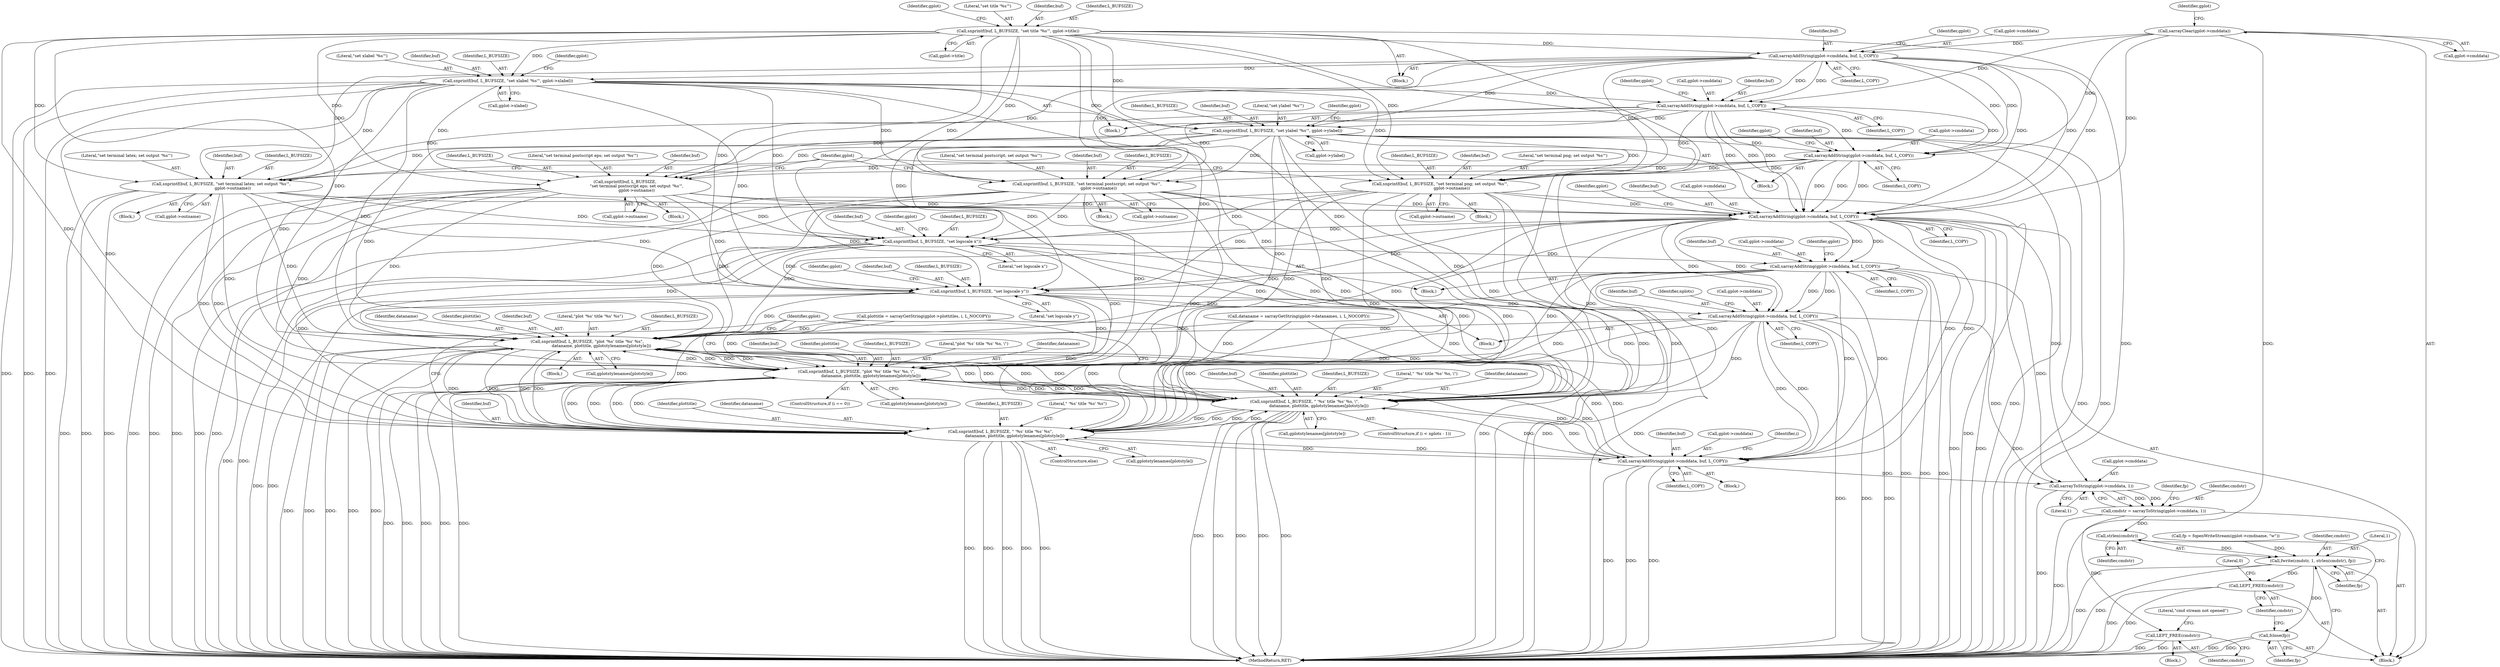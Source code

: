 digraph "0_leptonica_ee301cb2029db8a6289c5295daa42bba7715e99a_2@API" {
"1000287" [label="(Call,snprintf(buf, L_BUFSIZE, \"set logscale y\"))"];
"1000268" [label="(Call,sarrayAddString(gplot->cmddata, buf, L_COPY))"];
"1000245" [label="(Call,sarrayAddString(gplot->cmddata, buf, L_COPY))"];
"1000128" [label="(Call,sarrayClear(gplot->cmddata))"];
"1000180" [label="(Call,sarrayAddString(gplot->cmddata, buf, L_COPY))"];
"1000144" [label="(Call,sarrayAddString(gplot->cmddata, buf, L_COPY))"];
"1000137" [label="(Call,snprintf(buf, L_BUFSIZE, \"set title '%s'\", gplot->title))"];
"1000162" [label="(Call,sarrayAddString(gplot->cmddata, buf, L_COPY))"];
"1000155" [label="(Call,snprintf(buf, L_BUFSIZE, \"set xlabel '%s'\", gplot->xlabel))"];
"1000173" [label="(Call,snprintf(buf, L_BUFSIZE, \"set ylabel '%s'\", gplot->ylabel))"];
"1000193" [label="(Call,snprintf(buf, L_BUFSIZE, \"set terminal png; set output '%s'\",\n                  gplot->outname))"];
"1000208" [label="(Call,snprintf(buf, L_BUFSIZE, \"set terminal postscript; set output '%s'\",\n                  gplot->outname))"];
"1000238" [label="(Call,snprintf(buf, L_BUFSIZE, \"set terminal latex; set output '%s'\",\n                  gplot->outname))"];
"1000223" [label="(Call,snprintf(buf, L_BUFSIZE,\n                  \"set terminal postscript eps; set output '%s'\",\n                  gplot->outname))"];
"1000264" [label="(Call,snprintf(buf, L_BUFSIZE, \"set logscale x\"))"];
"1000291" [label="(Call,sarrayAddString(gplot->cmddata, buf, L_COPY))"];
"1000341" [label="(Call,snprintf(buf, L_BUFSIZE, \"plot '%s' title '%s' %s\",\n                      dataname, plottitle, gplotstylenames[plotstyle]))"];
"1000356" [label="(Call,snprintf(buf, L_BUFSIZE, \"plot '%s' title '%s' %s, \\\",\n                      dataname, plottitle, gplotstylenames[plotstyle]))"];
"1000372" [label="(Call,snprintf(buf, L_BUFSIZE, \" '%s' title '%s' %s, \\\",\n                      dataname, plottitle, gplotstylenames[plotstyle]))"];
"1000382" [label="(Call,snprintf(buf, L_BUFSIZE, \" '%s' title '%s' %s\",\n                      dataname, plottitle, gplotstylenames[plotstyle]))"];
"1000391" [label="(Call,sarrayAddString(gplot->cmddata, buf, L_COPY))"];
"1000399" [label="(Call,sarrayToString(gplot->cmddata, 1))"];
"1000397" [label="(Call,cmdstr = sarrayToString(gplot->cmddata, 1))"];
"1000415" [label="(Call,LEPT_FREE(cmdstr))"];
"1000425" [label="(Call,strlen(cmdstr))"];
"1000422" [label="(Call,fwrite(cmdstr, 1, strlen(cmdstr), fp))"];
"1000428" [label="(Call,fclose(fp))"];
"1000430" [label="(Call,LEPT_FREE(cmdstr))"];
"1000287" [label="(Call,snprintf(buf, L_BUFSIZE, \"set logscale y\"))"];
"1000148" [label="(Identifier,buf)"];
"1000195" [label="(Identifier,L_BUFSIZE)"];
"1000227" [label="(Call,gplot->outname)"];
"1000185" [label="(Identifier,L_COPY)"];
"1000429" [label="(Identifier,fp)"];
"1000387" [label="(Identifier,plottitle)"];
"1000155" [label="(Call,snprintf(buf, L_BUFSIZE, \"set xlabel '%s'\", gplot->xlabel))"];
"1000373" [label="(Identifier,buf)"];
"1000345" [label="(Identifier,dataname)"];
"1000293" [label="(Identifier,gplot)"];
"1000395" [label="(Identifier,buf)"];
"1000422" [label="(Call,fwrite(cmdstr, 1, strlen(cmdstr), fp))"];
"1000346" [label="(Identifier,plottitle)"];
"1000397" [label="(Call,cmdstr = sarrayToString(gplot->cmddata, 1))"];
"1000152" [label="(Identifier,gplot)"];
"1000357" [label="(Identifier,buf)"];
"1000377" [label="(Identifier,plottitle)"];
"1000240" [label="(Identifier,L_BUFSIZE)"];
"1000374" [label="(Identifier,L_BUFSIZE)"];
"1000177" [label="(Call,gplot->ylabel)"];
"1000272" [label="(Identifier,buf)"];
"1000295" [label="(Identifier,buf)"];
"1000425" [label="(Call,strlen(cmdstr))"];
"1000290" [label="(Literal,\"set logscale y\")"];
"1000386" [label="(Identifier,dataname)"];
"1000207" [label="(Block,)"];
"1000392" [label="(Call,gplot->cmddata)"];
"1000291" [label="(Call,sarrayAddString(gplot->cmddata, buf, L_COPY))"];
"1000384" [label="(Identifier,L_BUFSIZE)"];
"1000385" [label="(Literal,\" '%s' title '%s' %s\")"];
"1000273" [label="(Identifier,L_COPY)"];
"1000407" [label="(Identifier,fp)"];
"1000375" [label="(Literal,\" '%s' title '%s' %s, \\\")"];
"1000167" [label="(Identifier,L_COPY)"];
"1000157" [label="(Identifier,L_BUFSIZE)"];
"1000423" [label="(Identifier,cmdstr)"];
"1000172" [label="(Block,)"];
"1000154" [label="(Block,)"];
"1000193" [label="(Call,snprintf(buf, L_BUFSIZE, \"set terminal png; set output '%s'\",\n                  gplot->outname))"];
"1000321" [label="(Call,dataname = sarrayGetString(gplot->datanames, i, L_NOCOPY))"];
"1000176" [label="(Literal,\"set ylabel '%s'\")"];
"1000182" [label="(Identifier,gplot)"];
"1000361" [label="(Identifier,plottitle)"];
"1000296" [label="(Identifier,L_COPY)"];
"1000342" [label="(Identifier,buf)"];
"1000211" [label="(Literal,\"set terminal postscript; set output '%s'\")"];
"1000139" [label="(Identifier,L_BUFSIZE)"];
"1000225" [label="(Identifier,L_BUFSIZE)"];
"1000433" [label="(Literal,0)"];
"1000366" [label="(ControlStructure,if (i < nplots - 1))"];
"1000162" [label="(Call,sarrayAddString(gplot->cmddata, buf, L_COPY))"];
"1000383" [label="(Identifier,buf)"];
"1000267" [label="(Literal,\"set logscale x\")"];
"1000358" [label="(Identifier,L_BUFSIZE)"];
"1000288" [label="(Identifier,buf)"];
"1000250" [label="(Identifier,L_COPY)"];
"1000164" [label="(Identifier,gplot)"];
"1000382" [label="(Call,snprintf(buf, L_BUFSIZE, \" '%s' title '%s' %s\",\n                      dataname, plottitle, gplotstylenames[plotstyle]))"];
"1000352" [label="(ControlStructure,if (i == 0))"];
"1000238" [label="(Call,snprintf(buf, L_BUFSIZE, \"set terminal latex; set output '%s'\",\n                  gplot->outname))"];
"1000222" [label="(Block,)"];
"1000341" [label="(Call,snprintf(buf, L_BUFSIZE, \"plot '%s' title '%s' %s\",\n                      dataname, plottitle, gplotstylenames[plotstyle]))"];
"1000146" [label="(Identifier,gplot)"];
"1000359" [label="(Literal,\"plot '%s' title '%s' %s, \\\")"];
"1000255" [label="(Identifier,gplot)"];
"1000393" [label="(Identifier,gplot)"];
"1000194" [label="(Identifier,buf)"];
"1000431" [label="(Identifier,cmdstr)"];
"1000400" [label="(Call,gplot->cmddata)"];
"1000376" [label="(Identifier,dataname)"];
"1000129" [label="(Call,gplot->cmddata)"];
"1000430" [label="(Call,LEPT_FREE(cmdstr))"];
"1000415" [label="(Call,LEPT_FREE(cmdstr))"];
"1000197" [label="(Call,gplot->outname)"];
"1000344" [label="(Literal,\"plot '%s' title '%s' %s\")"];
"1000128" [label="(Call,sarrayClear(gplot->cmddata))"];
"1000268" [label="(Call,sarrayAddString(gplot->cmddata, buf, L_COPY))"];
"1000372" [label="(Call,snprintf(buf, L_BUFSIZE, \" '%s' title '%s' %s, \\\",\n                      dataname, plottitle, gplotstylenames[plotstyle]))"];
"1000414" [label="(Block,)"];
"1000416" [label="(Identifier,cmdstr)"];
"1000362" [label="(Call,gplotstylenames[plotstyle])"];
"1000249" [label="(Identifier,buf)"];
"1000298" [label="(Identifier,nplots)"];
"1000226" [label="(Literal,\"set terminal postscript eps; set output '%s'\")"];
"1000170" [label="(Identifier,gplot)"];
"1000237" [label="(Block,)"];
"1000159" [label="(Call,gplot->xlabel)"];
"1000192" [label="(Block,)"];
"1000140" [label="(Literal,\"set title '%s'\")"];
"1000241" [label="(Literal,\"set terminal latex; set output '%s'\")"];
"1000427" [label="(Identifier,fp)"];
"1000209" [label="(Identifier,buf)"];
"1000145" [label="(Call,gplot->cmddata)"];
"1000265" [label="(Identifier,buf)"];
"1000180" [label="(Call,sarrayAddString(gplot->cmddata, buf, L_COPY))"];
"1000181" [label="(Call,gplot->cmddata)"];
"1000424" [label="(Literal,1)"];
"1000137" [label="(Call,snprintf(buf, L_BUFSIZE, \"set title '%s'\", gplot->title))"];
"1000173" [label="(Call,snprintf(buf, L_BUFSIZE, \"set ylabel '%s'\", gplot->ylabel))"];
"1000356" [label="(Call,snprintf(buf, L_BUFSIZE, \"plot '%s' title '%s' %s, \\\",\n                      dataname, plottitle, gplotstylenames[plotstyle]))"];
"1000381" [label="(ControlStructure,else)"];
"1000343" [label="(Identifier,L_BUFSIZE)"];
"1000286" [label="(Block,)"];
"1000158" [label="(Literal,\"set xlabel '%s'\")"];
"1000347" [label="(Call,gplotstylenames[plotstyle])"];
"1000210" [label="(Identifier,L_BUFSIZE)"];
"1000391" [label="(Call,sarrayAddString(gplot->cmddata, buf, L_COPY))"];
"1000312" [label="(Block,)"];
"1000403" [label="(Literal,1)"];
"1000434" [label="(MethodReturn,RET)"];
"1000399" [label="(Call,sarrayToString(gplot->cmddata, 1))"];
"1000269" [label="(Call,gplot->cmddata)"];
"1000189" [label="(Identifier,gplot)"];
"1000246" [label="(Call,gplot->cmddata)"];
"1000138" [label="(Identifier,buf)"];
"1000245" [label="(Call,sarrayAddString(gplot->cmddata, buf, L_COPY))"];
"1000175" [label="(Identifier,L_BUFSIZE)"];
"1000340" [label="(Block,)"];
"1000208" [label="(Call,snprintf(buf, L_BUFSIZE, \"set terminal postscript; set output '%s'\",\n                  gplot->outname))"];
"1000149" [label="(Identifier,L_COPY)"];
"1000278" [label="(Identifier,gplot)"];
"1000109" [label="(Block,)"];
"1000163" [label="(Call,gplot->cmddata)"];
"1000196" [label="(Literal,\"set terminal png; set output '%s'\")"];
"1000426" [label="(Identifier,cmdstr)"];
"1000224" [label="(Identifier,buf)"];
"1000174" [label="(Identifier,buf)"];
"1000398" [label="(Identifier,cmdstr)"];
"1000360" [label="(Identifier,dataname)"];
"1000311" [label="(Identifier,i)"];
"1000166" [label="(Identifier,buf)"];
"1000270" [label="(Identifier,gplot)"];
"1000419" [label="(Literal,\"cmd stream not opened\")"];
"1000239" [label="(Identifier,buf)"];
"1000406" [label="(Call,fp = fopenWriteStream(gplot->cmdname, \"w\"))"];
"1000378" [label="(Call,gplotstylenames[plotstyle])"];
"1000313" [label="(Call,plottitle = sarrayGetString(gplot->plottitles, i, L_NOCOPY))"];
"1000388" [label="(Call,gplotstylenames[plotstyle])"];
"1000144" [label="(Call,sarrayAddString(gplot->cmddata, buf, L_COPY))"];
"1000242" [label="(Call,gplot->outname)"];
"1000289" [label="(Identifier,L_BUFSIZE)"];
"1000264" [label="(Call,snprintf(buf, L_BUFSIZE, \"set logscale x\"))"];
"1000396" [label="(Identifier,L_COPY)"];
"1000428" [label="(Call,fclose(fp))"];
"1000212" [label="(Call,gplot->outname)"];
"1000292" [label="(Call,gplot->cmddata)"];
"1000141" [label="(Call,gplot->title)"];
"1000156" [label="(Identifier,buf)"];
"1000247" [label="(Identifier,gplot)"];
"1000266" [label="(Identifier,L_BUFSIZE)"];
"1000263" [label="(Block,)"];
"1000184" [label="(Identifier,buf)"];
"1000223" [label="(Call,snprintf(buf, L_BUFSIZE,\n                  \"set terminal postscript eps; set output '%s'\",\n                  gplot->outname))"];
"1000136" [label="(Block,)"];
"1000134" [label="(Identifier,gplot)"];
"1000287" -> "1000286"  [label="AST: "];
"1000287" -> "1000290"  [label="CFG: "];
"1000288" -> "1000287"  [label="AST: "];
"1000289" -> "1000287"  [label="AST: "];
"1000290" -> "1000287"  [label="AST: "];
"1000293" -> "1000287"  [label="CFG: "];
"1000287" -> "1000434"  [label="DDG: "];
"1000287" -> "1000434"  [label="DDG: "];
"1000268" -> "1000287"  [label="DDG: "];
"1000245" -> "1000287"  [label="DDG: "];
"1000223" -> "1000287"  [label="DDG: "];
"1000208" -> "1000287"  [label="DDG: "];
"1000155" -> "1000287"  [label="DDG: "];
"1000238" -> "1000287"  [label="DDG: "];
"1000137" -> "1000287"  [label="DDG: "];
"1000193" -> "1000287"  [label="DDG: "];
"1000264" -> "1000287"  [label="DDG: "];
"1000173" -> "1000287"  [label="DDG: "];
"1000287" -> "1000291"  [label="DDG: "];
"1000287" -> "1000341"  [label="DDG: "];
"1000287" -> "1000356"  [label="DDG: "];
"1000287" -> "1000372"  [label="DDG: "];
"1000287" -> "1000382"  [label="DDG: "];
"1000268" -> "1000263"  [label="AST: "];
"1000268" -> "1000273"  [label="CFG: "];
"1000269" -> "1000268"  [label="AST: "];
"1000272" -> "1000268"  [label="AST: "];
"1000273" -> "1000268"  [label="AST: "];
"1000278" -> "1000268"  [label="CFG: "];
"1000268" -> "1000434"  [label="DDG: "];
"1000268" -> "1000434"  [label="DDG: "];
"1000268" -> "1000434"  [label="DDG: "];
"1000245" -> "1000268"  [label="DDG: "];
"1000245" -> "1000268"  [label="DDG: "];
"1000264" -> "1000268"  [label="DDG: "];
"1000268" -> "1000291"  [label="DDG: "];
"1000268" -> "1000291"  [label="DDG: "];
"1000268" -> "1000341"  [label="DDG: "];
"1000268" -> "1000356"  [label="DDG: "];
"1000268" -> "1000372"  [label="DDG: "];
"1000268" -> "1000382"  [label="DDG: "];
"1000268" -> "1000391"  [label="DDG: "];
"1000268" -> "1000391"  [label="DDG: "];
"1000268" -> "1000399"  [label="DDG: "];
"1000245" -> "1000109"  [label="AST: "];
"1000245" -> "1000250"  [label="CFG: "];
"1000246" -> "1000245"  [label="AST: "];
"1000249" -> "1000245"  [label="AST: "];
"1000250" -> "1000245"  [label="AST: "];
"1000255" -> "1000245"  [label="CFG: "];
"1000245" -> "1000434"  [label="DDG: "];
"1000245" -> "1000434"  [label="DDG: "];
"1000245" -> "1000434"  [label="DDG: "];
"1000128" -> "1000245"  [label="DDG: "];
"1000180" -> "1000245"  [label="DDG: "];
"1000180" -> "1000245"  [label="DDG: "];
"1000180" -> "1000245"  [label="DDG: "];
"1000144" -> "1000245"  [label="DDG: "];
"1000144" -> "1000245"  [label="DDG: "];
"1000144" -> "1000245"  [label="DDG: "];
"1000162" -> "1000245"  [label="DDG: "];
"1000162" -> "1000245"  [label="DDG: "];
"1000162" -> "1000245"  [label="DDG: "];
"1000193" -> "1000245"  [label="DDG: "];
"1000208" -> "1000245"  [label="DDG: "];
"1000238" -> "1000245"  [label="DDG: "];
"1000223" -> "1000245"  [label="DDG: "];
"1000245" -> "1000264"  [label="DDG: "];
"1000245" -> "1000291"  [label="DDG: "];
"1000245" -> "1000291"  [label="DDG: "];
"1000245" -> "1000341"  [label="DDG: "];
"1000245" -> "1000356"  [label="DDG: "];
"1000245" -> "1000372"  [label="DDG: "];
"1000245" -> "1000382"  [label="DDG: "];
"1000245" -> "1000391"  [label="DDG: "];
"1000245" -> "1000391"  [label="DDG: "];
"1000245" -> "1000399"  [label="DDG: "];
"1000128" -> "1000109"  [label="AST: "];
"1000128" -> "1000129"  [label="CFG: "];
"1000129" -> "1000128"  [label="AST: "];
"1000134" -> "1000128"  [label="CFG: "];
"1000128" -> "1000434"  [label="DDG: "];
"1000128" -> "1000144"  [label="DDG: "];
"1000128" -> "1000162"  [label="DDG: "];
"1000128" -> "1000180"  [label="DDG: "];
"1000180" -> "1000172"  [label="AST: "];
"1000180" -> "1000185"  [label="CFG: "];
"1000181" -> "1000180"  [label="AST: "];
"1000184" -> "1000180"  [label="AST: "];
"1000185" -> "1000180"  [label="AST: "];
"1000189" -> "1000180"  [label="CFG: "];
"1000144" -> "1000180"  [label="DDG: "];
"1000144" -> "1000180"  [label="DDG: "];
"1000162" -> "1000180"  [label="DDG: "];
"1000162" -> "1000180"  [label="DDG: "];
"1000173" -> "1000180"  [label="DDG: "];
"1000180" -> "1000193"  [label="DDG: "];
"1000180" -> "1000208"  [label="DDG: "];
"1000180" -> "1000223"  [label="DDG: "];
"1000180" -> "1000238"  [label="DDG: "];
"1000144" -> "1000136"  [label="AST: "];
"1000144" -> "1000149"  [label="CFG: "];
"1000145" -> "1000144"  [label="AST: "];
"1000148" -> "1000144"  [label="AST: "];
"1000149" -> "1000144"  [label="AST: "];
"1000152" -> "1000144"  [label="CFG: "];
"1000137" -> "1000144"  [label="DDG: "];
"1000144" -> "1000155"  [label="DDG: "];
"1000144" -> "1000162"  [label="DDG: "];
"1000144" -> "1000162"  [label="DDG: "];
"1000144" -> "1000173"  [label="DDG: "];
"1000144" -> "1000193"  [label="DDG: "];
"1000144" -> "1000208"  [label="DDG: "];
"1000144" -> "1000223"  [label="DDG: "];
"1000144" -> "1000238"  [label="DDG: "];
"1000137" -> "1000136"  [label="AST: "];
"1000137" -> "1000141"  [label="CFG: "];
"1000138" -> "1000137"  [label="AST: "];
"1000139" -> "1000137"  [label="AST: "];
"1000140" -> "1000137"  [label="AST: "];
"1000141" -> "1000137"  [label="AST: "];
"1000146" -> "1000137"  [label="CFG: "];
"1000137" -> "1000434"  [label="DDG: "];
"1000137" -> "1000434"  [label="DDG: "];
"1000137" -> "1000434"  [label="DDG: "];
"1000137" -> "1000155"  [label="DDG: "];
"1000137" -> "1000173"  [label="DDG: "];
"1000137" -> "1000193"  [label="DDG: "];
"1000137" -> "1000208"  [label="DDG: "];
"1000137" -> "1000223"  [label="DDG: "];
"1000137" -> "1000238"  [label="DDG: "];
"1000137" -> "1000264"  [label="DDG: "];
"1000137" -> "1000341"  [label="DDG: "];
"1000137" -> "1000356"  [label="DDG: "];
"1000137" -> "1000372"  [label="DDG: "];
"1000137" -> "1000382"  [label="DDG: "];
"1000162" -> "1000154"  [label="AST: "];
"1000162" -> "1000167"  [label="CFG: "];
"1000163" -> "1000162"  [label="AST: "];
"1000166" -> "1000162"  [label="AST: "];
"1000167" -> "1000162"  [label="AST: "];
"1000170" -> "1000162"  [label="CFG: "];
"1000155" -> "1000162"  [label="DDG: "];
"1000162" -> "1000173"  [label="DDG: "];
"1000162" -> "1000193"  [label="DDG: "];
"1000162" -> "1000208"  [label="DDG: "];
"1000162" -> "1000223"  [label="DDG: "];
"1000162" -> "1000238"  [label="DDG: "];
"1000155" -> "1000154"  [label="AST: "];
"1000155" -> "1000159"  [label="CFG: "];
"1000156" -> "1000155"  [label="AST: "];
"1000157" -> "1000155"  [label="AST: "];
"1000158" -> "1000155"  [label="AST: "];
"1000159" -> "1000155"  [label="AST: "];
"1000164" -> "1000155"  [label="CFG: "];
"1000155" -> "1000434"  [label="DDG: "];
"1000155" -> "1000434"  [label="DDG: "];
"1000155" -> "1000434"  [label="DDG: "];
"1000155" -> "1000173"  [label="DDG: "];
"1000155" -> "1000193"  [label="DDG: "];
"1000155" -> "1000208"  [label="DDG: "];
"1000155" -> "1000223"  [label="DDG: "];
"1000155" -> "1000238"  [label="DDG: "];
"1000155" -> "1000264"  [label="DDG: "];
"1000155" -> "1000341"  [label="DDG: "];
"1000155" -> "1000356"  [label="DDG: "];
"1000155" -> "1000372"  [label="DDG: "];
"1000155" -> "1000382"  [label="DDG: "];
"1000173" -> "1000172"  [label="AST: "];
"1000173" -> "1000177"  [label="CFG: "];
"1000174" -> "1000173"  [label="AST: "];
"1000175" -> "1000173"  [label="AST: "];
"1000176" -> "1000173"  [label="AST: "];
"1000177" -> "1000173"  [label="AST: "];
"1000182" -> "1000173"  [label="CFG: "];
"1000173" -> "1000434"  [label="DDG: "];
"1000173" -> "1000434"  [label="DDG: "];
"1000173" -> "1000434"  [label="DDG: "];
"1000173" -> "1000193"  [label="DDG: "];
"1000173" -> "1000208"  [label="DDG: "];
"1000173" -> "1000223"  [label="DDG: "];
"1000173" -> "1000238"  [label="DDG: "];
"1000173" -> "1000264"  [label="DDG: "];
"1000173" -> "1000341"  [label="DDG: "];
"1000173" -> "1000356"  [label="DDG: "];
"1000173" -> "1000372"  [label="DDG: "];
"1000173" -> "1000382"  [label="DDG: "];
"1000193" -> "1000192"  [label="AST: "];
"1000193" -> "1000197"  [label="CFG: "];
"1000194" -> "1000193"  [label="AST: "];
"1000195" -> "1000193"  [label="AST: "];
"1000196" -> "1000193"  [label="AST: "];
"1000197" -> "1000193"  [label="AST: "];
"1000247" -> "1000193"  [label="CFG: "];
"1000193" -> "1000434"  [label="DDG: "];
"1000193" -> "1000434"  [label="DDG: "];
"1000193" -> "1000434"  [label="DDG: "];
"1000193" -> "1000264"  [label="DDG: "];
"1000193" -> "1000341"  [label="DDG: "];
"1000193" -> "1000356"  [label="DDG: "];
"1000193" -> "1000372"  [label="DDG: "];
"1000193" -> "1000382"  [label="DDG: "];
"1000208" -> "1000207"  [label="AST: "];
"1000208" -> "1000212"  [label="CFG: "];
"1000209" -> "1000208"  [label="AST: "];
"1000210" -> "1000208"  [label="AST: "];
"1000211" -> "1000208"  [label="AST: "];
"1000212" -> "1000208"  [label="AST: "];
"1000247" -> "1000208"  [label="CFG: "];
"1000208" -> "1000434"  [label="DDG: "];
"1000208" -> "1000434"  [label="DDG: "];
"1000208" -> "1000434"  [label="DDG: "];
"1000208" -> "1000264"  [label="DDG: "];
"1000208" -> "1000341"  [label="DDG: "];
"1000208" -> "1000356"  [label="DDG: "];
"1000208" -> "1000372"  [label="DDG: "];
"1000208" -> "1000382"  [label="DDG: "];
"1000238" -> "1000237"  [label="AST: "];
"1000238" -> "1000242"  [label="CFG: "];
"1000239" -> "1000238"  [label="AST: "];
"1000240" -> "1000238"  [label="AST: "];
"1000241" -> "1000238"  [label="AST: "];
"1000242" -> "1000238"  [label="AST: "];
"1000247" -> "1000238"  [label="CFG: "];
"1000238" -> "1000434"  [label="DDG: "];
"1000238" -> "1000434"  [label="DDG: "];
"1000238" -> "1000434"  [label="DDG: "];
"1000238" -> "1000264"  [label="DDG: "];
"1000238" -> "1000341"  [label="DDG: "];
"1000238" -> "1000356"  [label="DDG: "];
"1000238" -> "1000372"  [label="DDG: "];
"1000238" -> "1000382"  [label="DDG: "];
"1000223" -> "1000222"  [label="AST: "];
"1000223" -> "1000227"  [label="CFG: "];
"1000224" -> "1000223"  [label="AST: "];
"1000225" -> "1000223"  [label="AST: "];
"1000226" -> "1000223"  [label="AST: "];
"1000227" -> "1000223"  [label="AST: "];
"1000247" -> "1000223"  [label="CFG: "];
"1000223" -> "1000434"  [label="DDG: "];
"1000223" -> "1000434"  [label="DDG: "];
"1000223" -> "1000434"  [label="DDG: "];
"1000223" -> "1000264"  [label="DDG: "];
"1000223" -> "1000341"  [label="DDG: "];
"1000223" -> "1000356"  [label="DDG: "];
"1000223" -> "1000372"  [label="DDG: "];
"1000223" -> "1000382"  [label="DDG: "];
"1000264" -> "1000263"  [label="AST: "];
"1000264" -> "1000267"  [label="CFG: "];
"1000265" -> "1000264"  [label="AST: "];
"1000266" -> "1000264"  [label="AST: "];
"1000267" -> "1000264"  [label="AST: "];
"1000270" -> "1000264"  [label="CFG: "];
"1000264" -> "1000434"  [label="DDG: "];
"1000264" -> "1000434"  [label="DDG: "];
"1000264" -> "1000341"  [label="DDG: "];
"1000264" -> "1000356"  [label="DDG: "];
"1000264" -> "1000372"  [label="DDG: "];
"1000264" -> "1000382"  [label="DDG: "];
"1000291" -> "1000286"  [label="AST: "];
"1000291" -> "1000296"  [label="CFG: "];
"1000292" -> "1000291"  [label="AST: "];
"1000295" -> "1000291"  [label="AST: "];
"1000296" -> "1000291"  [label="AST: "];
"1000298" -> "1000291"  [label="CFG: "];
"1000291" -> "1000434"  [label="DDG: "];
"1000291" -> "1000434"  [label="DDG: "];
"1000291" -> "1000434"  [label="DDG: "];
"1000291" -> "1000341"  [label="DDG: "];
"1000291" -> "1000356"  [label="DDG: "];
"1000291" -> "1000372"  [label="DDG: "];
"1000291" -> "1000382"  [label="DDG: "];
"1000291" -> "1000391"  [label="DDG: "];
"1000291" -> "1000391"  [label="DDG: "];
"1000291" -> "1000399"  [label="DDG: "];
"1000341" -> "1000340"  [label="AST: "];
"1000341" -> "1000347"  [label="CFG: "];
"1000342" -> "1000341"  [label="AST: "];
"1000343" -> "1000341"  [label="AST: "];
"1000344" -> "1000341"  [label="AST: "];
"1000345" -> "1000341"  [label="AST: "];
"1000346" -> "1000341"  [label="AST: "];
"1000347" -> "1000341"  [label="AST: "];
"1000393" -> "1000341"  [label="CFG: "];
"1000341" -> "1000434"  [label="DDG: "];
"1000341" -> "1000434"  [label="DDG: "];
"1000341" -> "1000434"  [label="DDG: "];
"1000341" -> "1000434"  [label="DDG: "];
"1000341" -> "1000434"  [label="DDG: "];
"1000391" -> "1000341"  [label="DDG: "];
"1000372" -> "1000341"  [label="DDG: "];
"1000372" -> "1000341"  [label="DDG: "];
"1000382" -> "1000341"  [label="DDG: "];
"1000382" -> "1000341"  [label="DDG: "];
"1000356" -> "1000341"  [label="DDG: "];
"1000356" -> "1000341"  [label="DDG: "];
"1000321" -> "1000341"  [label="DDG: "];
"1000313" -> "1000341"  [label="DDG: "];
"1000341" -> "1000356"  [label="DDG: "];
"1000341" -> "1000356"  [label="DDG: "];
"1000341" -> "1000372"  [label="DDG: "];
"1000341" -> "1000372"  [label="DDG: "];
"1000341" -> "1000382"  [label="DDG: "];
"1000341" -> "1000382"  [label="DDG: "];
"1000341" -> "1000391"  [label="DDG: "];
"1000356" -> "1000352"  [label="AST: "];
"1000356" -> "1000362"  [label="CFG: "];
"1000357" -> "1000356"  [label="AST: "];
"1000358" -> "1000356"  [label="AST: "];
"1000359" -> "1000356"  [label="AST: "];
"1000360" -> "1000356"  [label="AST: "];
"1000361" -> "1000356"  [label="AST: "];
"1000362" -> "1000356"  [label="AST: "];
"1000393" -> "1000356"  [label="CFG: "];
"1000356" -> "1000434"  [label="DDG: "];
"1000356" -> "1000434"  [label="DDG: "];
"1000356" -> "1000434"  [label="DDG: "];
"1000356" -> "1000434"  [label="DDG: "];
"1000356" -> "1000434"  [label="DDG: "];
"1000391" -> "1000356"  [label="DDG: "];
"1000372" -> "1000356"  [label="DDG: "];
"1000372" -> "1000356"  [label="DDG: "];
"1000382" -> "1000356"  [label="DDG: "];
"1000382" -> "1000356"  [label="DDG: "];
"1000321" -> "1000356"  [label="DDG: "];
"1000313" -> "1000356"  [label="DDG: "];
"1000356" -> "1000372"  [label="DDG: "];
"1000356" -> "1000372"  [label="DDG: "];
"1000356" -> "1000382"  [label="DDG: "];
"1000356" -> "1000382"  [label="DDG: "];
"1000356" -> "1000391"  [label="DDG: "];
"1000372" -> "1000366"  [label="AST: "];
"1000372" -> "1000378"  [label="CFG: "];
"1000373" -> "1000372"  [label="AST: "];
"1000374" -> "1000372"  [label="AST: "];
"1000375" -> "1000372"  [label="AST: "];
"1000376" -> "1000372"  [label="AST: "];
"1000377" -> "1000372"  [label="AST: "];
"1000378" -> "1000372"  [label="AST: "];
"1000393" -> "1000372"  [label="CFG: "];
"1000372" -> "1000434"  [label="DDG: "];
"1000372" -> "1000434"  [label="DDG: "];
"1000372" -> "1000434"  [label="DDG: "];
"1000372" -> "1000434"  [label="DDG: "];
"1000372" -> "1000434"  [label="DDG: "];
"1000391" -> "1000372"  [label="DDG: "];
"1000382" -> "1000372"  [label="DDG: "];
"1000382" -> "1000372"  [label="DDG: "];
"1000321" -> "1000372"  [label="DDG: "];
"1000313" -> "1000372"  [label="DDG: "];
"1000372" -> "1000382"  [label="DDG: "];
"1000372" -> "1000382"  [label="DDG: "];
"1000372" -> "1000391"  [label="DDG: "];
"1000382" -> "1000381"  [label="AST: "];
"1000382" -> "1000388"  [label="CFG: "];
"1000383" -> "1000382"  [label="AST: "];
"1000384" -> "1000382"  [label="AST: "];
"1000385" -> "1000382"  [label="AST: "];
"1000386" -> "1000382"  [label="AST: "];
"1000387" -> "1000382"  [label="AST: "];
"1000388" -> "1000382"  [label="AST: "];
"1000393" -> "1000382"  [label="CFG: "];
"1000382" -> "1000434"  [label="DDG: "];
"1000382" -> "1000434"  [label="DDG: "];
"1000382" -> "1000434"  [label="DDG: "];
"1000382" -> "1000434"  [label="DDG: "];
"1000382" -> "1000434"  [label="DDG: "];
"1000391" -> "1000382"  [label="DDG: "];
"1000321" -> "1000382"  [label="DDG: "];
"1000313" -> "1000382"  [label="DDG: "];
"1000382" -> "1000391"  [label="DDG: "];
"1000391" -> "1000312"  [label="AST: "];
"1000391" -> "1000396"  [label="CFG: "];
"1000392" -> "1000391"  [label="AST: "];
"1000395" -> "1000391"  [label="AST: "];
"1000396" -> "1000391"  [label="AST: "];
"1000311" -> "1000391"  [label="CFG: "];
"1000391" -> "1000434"  [label="DDG: "];
"1000391" -> "1000434"  [label="DDG: "];
"1000391" -> "1000434"  [label="DDG: "];
"1000391" -> "1000399"  [label="DDG: "];
"1000399" -> "1000397"  [label="AST: "];
"1000399" -> "1000403"  [label="CFG: "];
"1000400" -> "1000399"  [label="AST: "];
"1000403" -> "1000399"  [label="AST: "];
"1000397" -> "1000399"  [label="CFG: "];
"1000399" -> "1000434"  [label="DDG: "];
"1000399" -> "1000397"  [label="DDG: "];
"1000399" -> "1000397"  [label="DDG: "];
"1000397" -> "1000109"  [label="AST: "];
"1000398" -> "1000397"  [label="AST: "];
"1000407" -> "1000397"  [label="CFG: "];
"1000397" -> "1000434"  [label="DDG: "];
"1000397" -> "1000415"  [label="DDG: "];
"1000397" -> "1000425"  [label="DDG: "];
"1000415" -> "1000414"  [label="AST: "];
"1000415" -> "1000416"  [label="CFG: "];
"1000416" -> "1000415"  [label="AST: "];
"1000419" -> "1000415"  [label="CFG: "];
"1000415" -> "1000434"  [label="DDG: "];
"1000415" -> "1000434"  [label="DDG: "];
"1000425" -> "1000422"  [label="AST: "];
"1000425" -> "1000426"  [label="CFG: "];
"1000426" -> "1000425"  [label="AST: "];
"1000427" -> "1000425"  [label="CFG: "];
"1000425" -> "1000422"  [label="DDG: "];
"1000422" -> "1000109"  [label="AST: "];
"1000422" -> "1000427"  [label="CFG: "];
"1000423" -> "1000422"  [label="AST: "];
"1000424" -> "1000422"  [label="AST: "];
"1000427" -> "1000422"  [label="AST: "];
"1000429" -> "1000422"  [label="CFG: "];
"1000422" -> "1000434"  [label="DDG: "];
"1000422" -> "1000434"  [label="DDG: "];
"1000406" -> "1000422"  [label="DDG: "];
"1000422" -> "1000428"  [label="DDG: "];
"1000422" -> "1000430"  [label="DDG: "];
"1000428" -> "1000109"  [label="AST: "];
"1000428" -> "1000429"  [label="CFG: "];
"1000429" -> "1000428"  [label="AST: "];
"1000431" -> "1000428"  [label="CFG: "];
"1000428" -> "1000434"  [label="DDG: "];
"1000428" -> "1000434"  [label="DDG: "];
"1000430" -> "1000109"  [label="AST: "];
"1000430" -> "1000431"  [label="CFG: "];
"1000431" -> "1000430"  [label="AST: "];
"1000433" -> "1000430"  [label="CFG: "];
"1000430" -> "1000434"  [label="DDG: "];
"1000430" -> "1000434"  [label="DDG: "];
}
